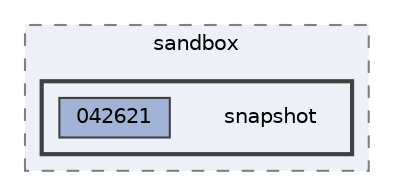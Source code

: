 digraph "external/taskflow/sandbox/snapshot"
{
 // LATEX_PDF_SIZE
  bgcolor="transparent";
  edge [fontname=Helvetica,fontsize=10,labelfontname=Helvetica,labelfontsize=10];
  node [fontname=Helvetica,fontsize=10,shape=box,height=0.2,width=0.4];
  compound=true
  subgraph clusterdir_4e7b7f50873fa082c47e16cba185e362 {
    graph [ bgcolor="#edf0f7", pencolor="grey50", label="sandbox", fontname=Helvetica,fontsize=10 style="filled,dashed", URL="dir_4e7b7f50873fa082c47e16cba185e362.html",tooltip=""]
  subgraph clusterdir_f09a63299e2a7cd17a9d2e8deb1e68aa {
    graph [ bgcolor="#edf0f7", pencolor="grey25", label="", fontname=Helvetica,fontsize=10 style="filled,bold", URL="dir_f09a63299e2a7cd17a9d2e8deb1e68aa.html",tooltip=""]
    dir_f09a63299e2a7cd17a9d2e8deb1e68aa [shape=plaintext, label="snapshot"];
  dir_291f0e0c040e79440bd363fed7675a1f [label="042621", fillcolor="#a2b4d6", color="grey25", style="filled", URL="dir_291f0e0c040e79440bd363fed7675a1f.html",tooltip=""];
  }
  }
}
